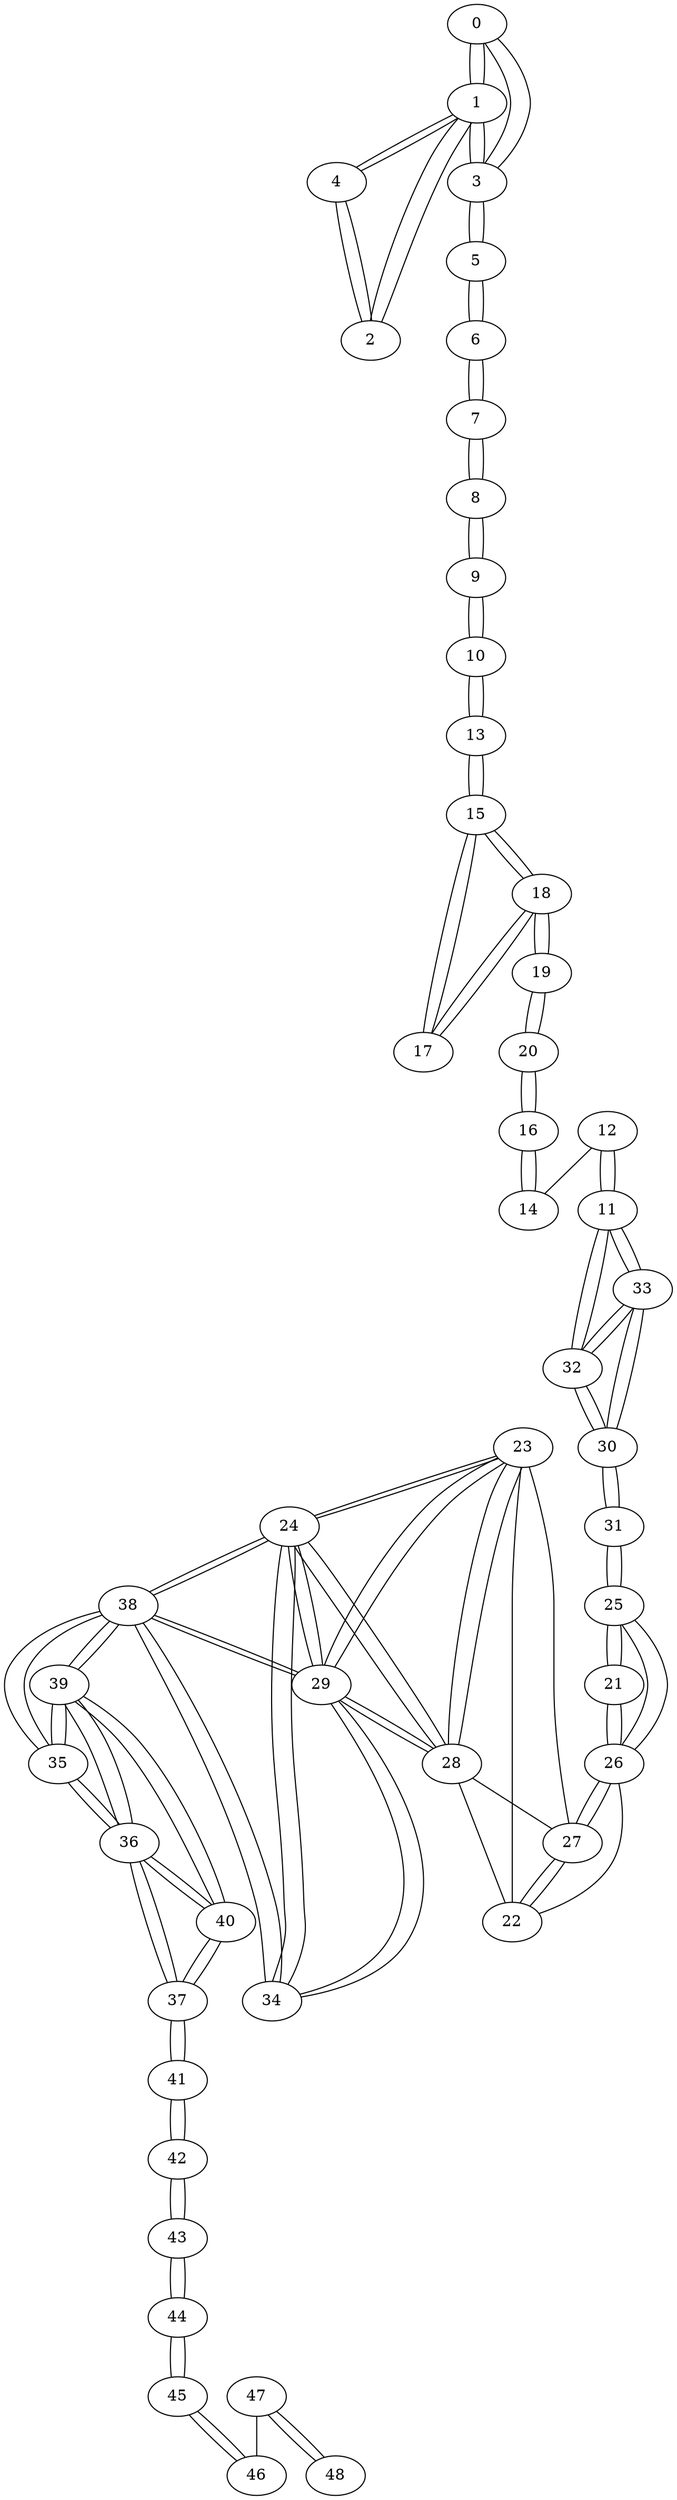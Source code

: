 graph G {
0 [x = 0.802114, y = -0.747461, z = 0.0798598];
1 [x = 2.84771, y = -0.0176827, z = 0.0797864];
2 [x = 3.54455, y = -0.453588, z = 0.080638];
3 [x = 0.859982, y = 0.478133, z = 0.0870451];
4 [x = 3.55676, y = 0.417785, z = 0.0806752];
5 [x = 0.890339, y = 1.28862, z = 0.111089];
6 [x = 0.812922, y = 2.51711, z = 0.140585];
7 [x = 0.786571, y = 3.53737, z = 0.21205];
8 [x = 0.839959, y = 4.53049, z = 0.458286];
9 [x = 0.833921, y = 5.4952, z = 0.716828];
10 [x = 0.827877, y = 6.2312, z = 0.913953];
11 [x = 3.32766, y = 4.79084, z = 1.9354];
12 [x = 3.29641, y = 5.5098, z = 1.70435];
13 [x = 0.824961, y = 6.73517, z = 1.04916];
14 [x = 3.20974, y = 6.52026, z = 1.38001];
15 [x = 0.820237, y = 7.68709, z = 1.16377];
16 [x = 3.39933, y = 7.5019, z = 1.17848];
17 [x = 0.835893, y = 8.03313, z = 1.16116];
18 [x = 1.47747, y = 8.14161, z = 1.16117];
19 [x = 2.49799, y = 8.24524, z = 1.16103];
20 [x = 3.41186, y = 8.23583, z = 1.16115];
21 [x = 3.15985, y = 1.75103, z = 2.39078];
22 [x = 4.4956, y = 1.88765, z = 2.4408];
23 [x = 5.50546, y = 1.94162, z = 2.71657];
24 [x = 6.3316, y = 1.70098, z = 2.98192];
25 [x = 2.83172, y = 2.56392, z = 2.39134];
26 [x = 3.33119, y = 2.31847, z = 2.39256];
27 [x = 4.47254, y = 2.06616, z = 2.43849];
28 [x = 5.51646, y = 2.03118, z = 2.7199];
29 [x = 6.20208, y = 2.03143, z = 2.94025];
30 [x = 2.82581, y = 3.60197, z = 2.31007];
31 [x = 3.06424, y = 3.31723, z = 2.39891];
32 [x = 2.74423, y = 4.36745, z = 2.07039];
33 [x = 3.12399, y = 4.38278, z = 2.06609];
34 [x = 6.62445, y = 1.59458, z = 3.07605];
35 [x = 7.55968, y = 1.68445, z = 3.3789];
36 [x = 8.44595, y = 1.80052, z = 3.59892];
37 [x = 9.23094, y = 1.89881, z = 3.60118];
38 [x = 6.74115, y = 2.06175, z = 3.11315];
39 [x = 7.66623, y = 2.11532, z = 3.41152];
40 [x = 8.55545, y = 2.07611, z = 3.59752];
41 [x = 9.54306, y = 2.35375, z = 3.60128];
42 [x = 9.76609, y = 3.49241, z = 3.66123];
43 [x = 9.76164, y = 4.41424, z = 3.88213];
44 [x = 9.73743, y = 4.92851, z = 4.02];
45 [x = 9.66723, y = 5.51674, z = 4.17744];
46 [x = 9.51639, y = 6.42049, z = 4.42061];
47 [x = 9.3919, y = 7.60811, z = 4.62795];
48 [x = 9.35116, y = 8.49485, z = 4.62624];
1--2  [weight = "0.821952"];
1--4  [weight = "0.832098"];
2--1  [weight = "0.821952"];
2--4  [weight = "0.871458"];
3--5  [weight = "0.811534"];
4--1  [weight = "0.832098"];
4--2  [weight = "0.871458"];
5--3  [weight = "0.811534"];
9--10  [weight = "0.770419"];
10--13  [weight = "0.527609"];
10--9  [weight = "0.770419"];
11--33  [weight = "0.480381"];
11--32  [weight = "0.737521"];
11--12  [weight = "0.767504"];
12--11  [weight = "0.767504"];
13--10  [weight = "0.527609"];
13--15  [weight = "0.961082"];
15--17  [weight = "0.346407"];
15--18  [weight = "0.799091"];
15--13  [weight = "0.961082"];
16--20  [weight = "0.734309"];
17--15  [weight = "0.346407"];
17--18  [weight = "0.65068"];
18--17  [weight = "0.65068"];
18--15  [weight = "0.799091"];
19--20  [weight = "0.913927"];
20--16  [weight = "0.734309"];
20--19  [weight = "0.913927"];
21--26  [weight = "0.592749"];
21--25  [weight = "0.87662"];
22--27  [weight = "0.180019"];
23--28  [weight = "0.0903128"];
23--29  [weight = "0.74836"];
23--24  [weight = "0.913396"];
24--34  [weight = "0.329991"];
24--29  [weight = "0.358172"];
24--38  [weight = "0.566432"];
24--23  [weight = "0.913396"];
24--28  [weight = "0.930072"];
25--26  [weight = "0.556523"];
25--31  [weight = "0.788431"];
25--21  [weight = "0.87662"];
26--25  [weight = "0.556523"];
26--21  [weight = "0.592749"];
27--22  [weight = "0.180019"];
28--23  [weight = "0.0903128"];
28--29  [weight = "0.731309"];
28--24  [weight = "0.930072"];
29--24  [weight = "0.358172"];
29--38  [weight = "0.575653"];
29--34  [weight = "0.627554"];
29--28  [weight = "0.731309"];
29--23  [weight = "0.74836"];
30--31  [weight = "0.385285"];
30--32  [weight = "0.818056"];
30--33  [weight = "0.882011"];
31--30  [weight = "0.385285"];
31--25  [weight = "0.788431"];
32--33  [weight = "0.380101"];
32--11  [weight = "0.737521"];
32--30  [weight = "0.818056"];
33--32  [weight = "0.380101"];
33--11  [weight = "0.480381"];
33--30  [weight = "0.882011"];
34--24  [weight = "0.329991"];
34--38  [weight = "0.483431"];
34--29  [weight = "0.627554"];
35--39  [weight = "0.445444"];
35--36  [weight = "0.929237"];
35--38  [weight = "0.952117"];
36--40  [weight = "0.29655"];
36--37  [weight = "0.791126"];
36--39  [weight = "0.868263"];
36--35  [weight = "0.929237"];
37--41  [weight = "0.551714"];
37--40  [weight = "0.698378"];
37--36  [weight = "0.791126"];
38--34  [weight = "0.483431"];
38--24  [weight = "0.566432"];
38--29  [weight = "0.575653"];
38--35  [weight = "0.952117"];
38--39  [weight = "0.988609"];
39--35  [weight = "0.445444"];
39--36  [weight = "0.868263"];
39--40  [weight = "0.915633"];
39--38  [weight = "0.988609"];
40--36  [weight = "0.29655"];
40--37  [weight = "0.698378"];
40--39  [weight = "0.915633"];
41--37  [weight = "0.551714"];
42--43  [weight = "0.956478"];
43--44  [weight = "0.538894"];
43--42  [weight = "0.956478"];
44--43  [weight = "0.538894"];
44--45  [weight = "0.619669"];
45--44  [weight = "0.619669"];
45--46  [weight = "0.958312"];
46--45  [weight = "0.958312"];
47--48  [weight = "0.88767"];
48--47  [weight = "0.88767"];
0--3  [weight = "1.22749"];
3--0  [weight = "1.22711"];
5--6  [weight = "1.23329"];
6--7  [weight = "1.03046"];
6--5  [weight = "1.23095"];
7--6  [weight = "1.0209"];
7--8  [weight = "1.0716"];
8--9  [weight = "1.08545"];
8--7  [weight = "1.00992"];
9--8  [weight = "0.970511"];
12--14  [weight = "1.0232"];
14--16  [weight = "1.01792"];
16--14  [weight = "1.19883"];
18--19  [weight = "1.0963"];
19--18  [weight = "1.09641"];
23--22  [weight = "1.14542"];
23--27  [weight = "1.16978"];
28--22  [weight = "1.16123"];
28--27  [weight = "1.17192"];
22--26  [weight = "1.45013"];
26--27  [weight = "1.45045"];
27--26  [weight = "1.38969"];
41--42  [weight = "1.72789"];
42--41  [weight = "1.62696"];
47--46  [weight = "1.74046"];
0--1  [weight = "2.17204"];
1--3  [weight = "2.04896"];
1--0  [weight = "2.17204"];
3--1  [weight = "2.04873"];
}
